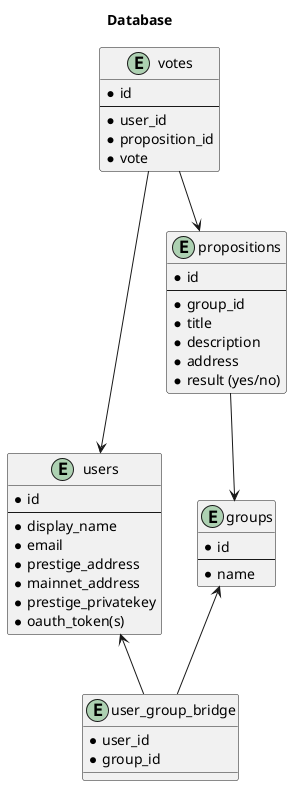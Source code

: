 @startuml database

title Database

entity users {
    * id
    ---
    * display_name
    * email
    * prestige_address
    * mainnet_address
    * prestige_privatekey
    * oauth_token(s)
}

entity groups {
    * id
    ---
    * name
}

entity user_group_bridge {
    * user_id
    * group_id
}

entity propositions {
    * id
    ---
    * group_id
    * title
    * description
    * address
    * result (yes/no)
}

entity votes {
    * id
    ---
    * user_id
    * proposition_id
    * vote
}

users <-- user_group_bridge
groups <-- user_group_bridge
propositions --> groups
votes --> users
votes --> propositions

@enduml
